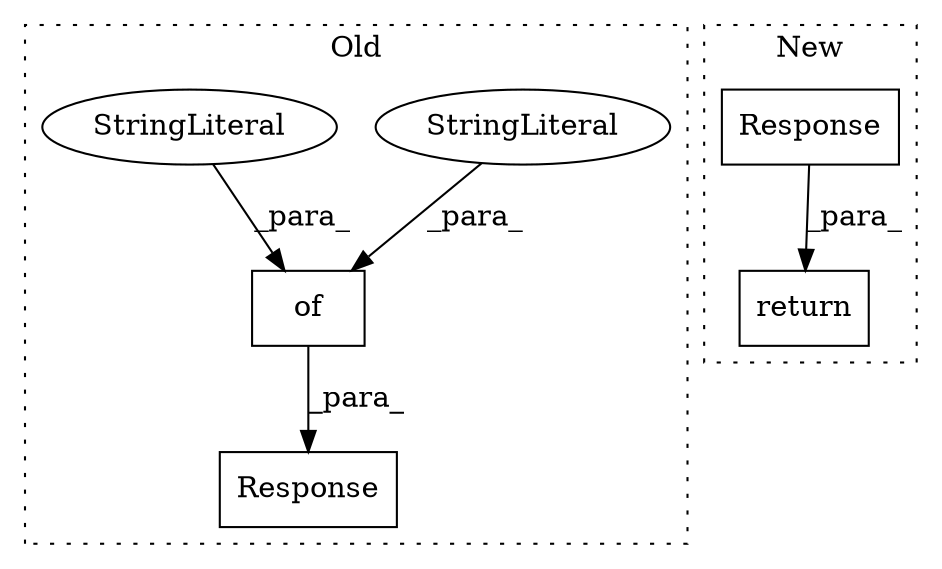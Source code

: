 digraph G {
subgraph cluster0 {
1 [label="of" a="32" s="4436,4470" l="3,1" shape="box"];
3 [label="StringLiteral" a="45" s="4448" l="22" shape="ellipse"];
4 [label="StringLiteral" a="45" s="4439" l="8" shape="ellipse"];
5 [label="Response" a="32" s="4423,4471" l="9,1" shape="box"];
label = "Old";
style="dotted";
}
subgraph cluster1 {
2 [label="Response" a="32" s="4825,4861" l="9,1" shape="box"];
6 [label="return" a="41" s="4818" l="7" shape="box"];
label = "New";
style="dotted";
}
1 -> 5 [label="_para_"];
2 -> 6 [label="_para_"];
3 -> 1 [label="_para_"];
4 -> 1 [label="_para_"];
}